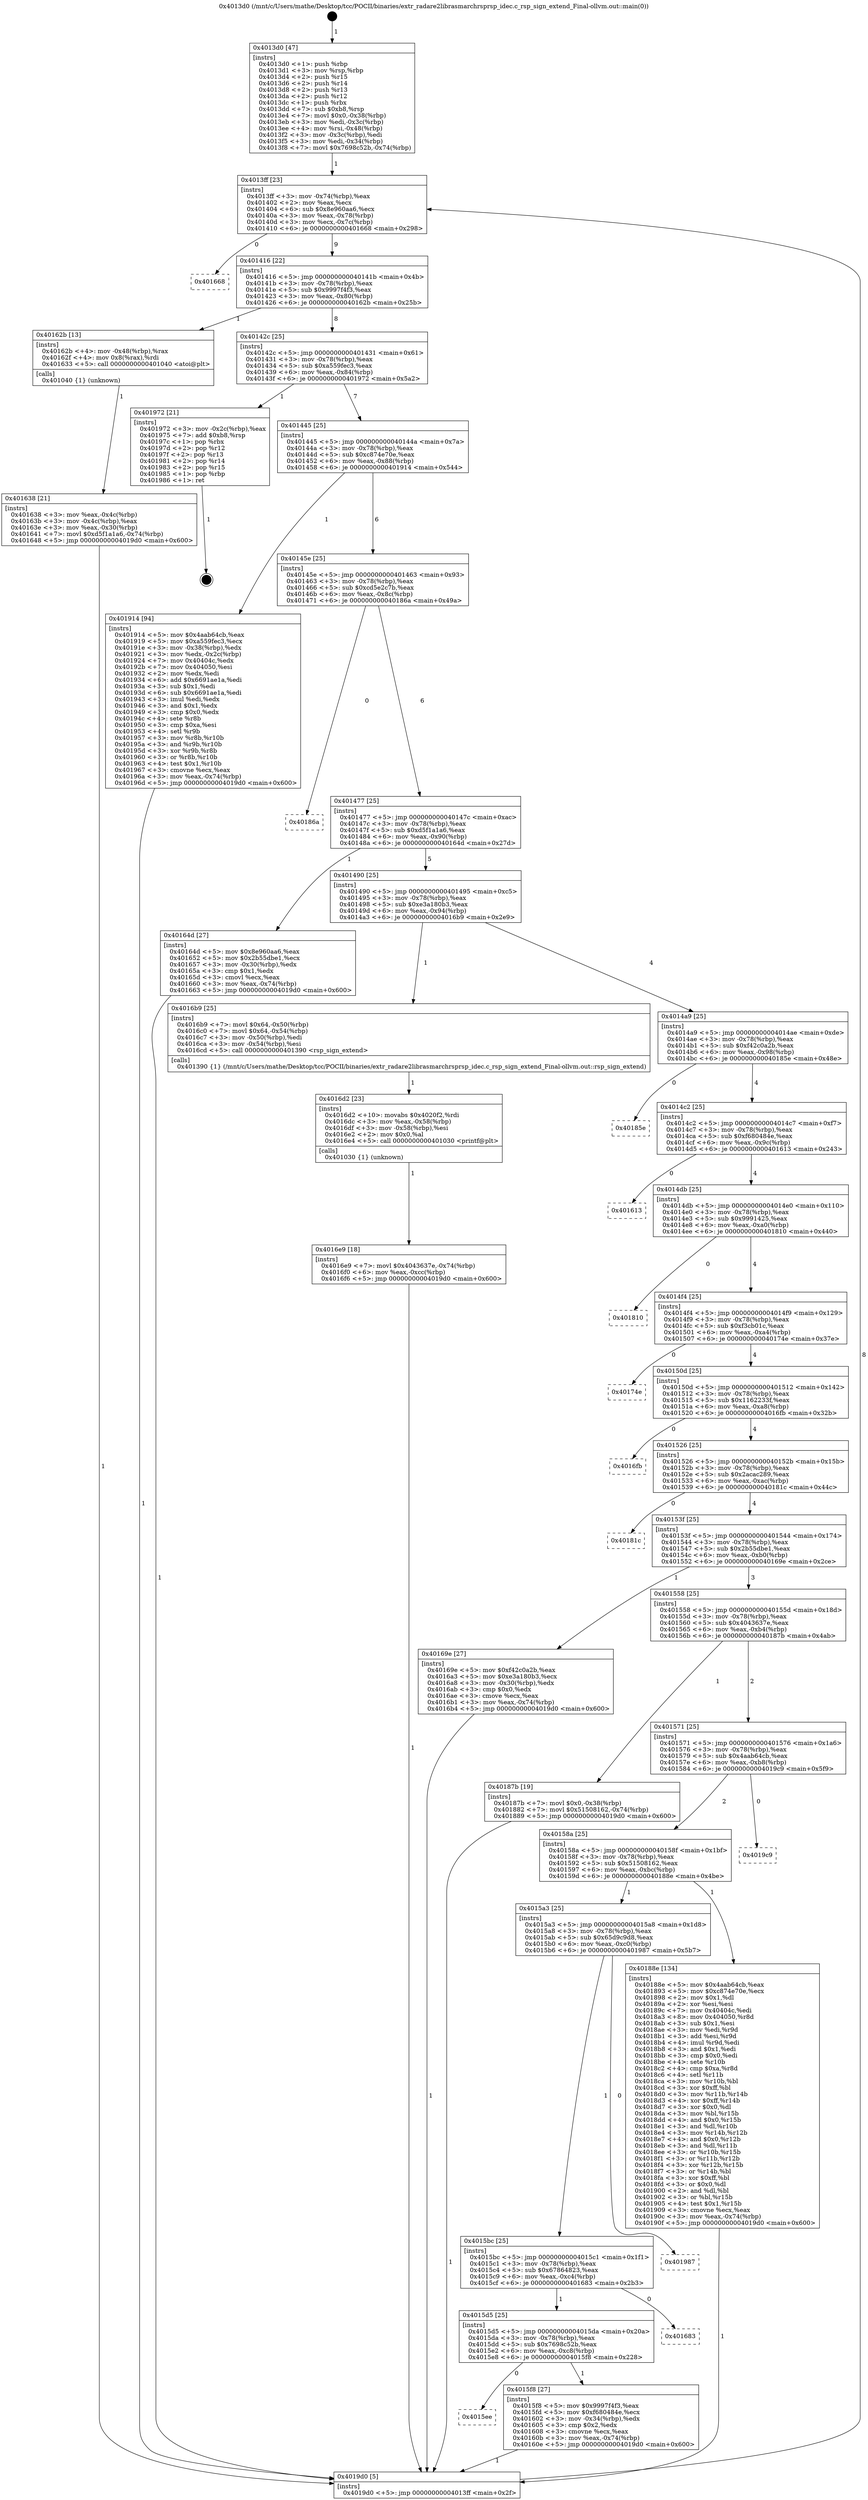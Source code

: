 digraph "0x4013d0" {
  label = "0x4013d0 (/mnt/c/Users/mathe/Desktop/tcc/POCII/binaries/extr_radare2librasmarchrsprsp_idec.c_rsp_sign_extend_Final-ollvm.out::main(0))"
  labelloc = "t"
  node[shape=record]

  Entry [label="",width=0.3,height=0.3,shape=circle,fillcolor=black,style=filled]
  "0x4013ff" [label="{
     0x4013ff [23]\l
     | [instrs]\l
     &nbsp;&nbsp;0x4013ff \<+3\>: mov -0x74(%rbp),%eax\l
     &nbsp;&nbsp;0x401402 \<+2\>: mov %eax,%ecx\l
     &nbsp;&nbsp;0x401404 \<+6\>: sub $0x8e960aa6,%ecx\l
     &nbsp;&nbsp;0x40140a \<+3\>: mov %eax,-0x78(%rbp)\l
     &nbsp;&nbsp;0x40140d \<+3\>: mov %ecx,-0x7c(%rbp)\l
     &nbsp;&nbsp;0x401410 \<+6\>: je 0000000000401668 \<main+0x298\>\l
  }"]
  "0x401668" [label="{
     0x401668\l
  }", style=dashed]
  "0x401416" [label="{
     0x401416 [22]\l
     | [instrs]\l
     &nbsp;&nbsp;0x401416 \<+5\>: jmp 000000000040141b \<main+0x4b\>\l
     &nbsp;&nbsp;0x40141b \<+3\>: mov -0x78(%rbp),%eax\l
     &nbsp;&nbsp;0x40141e \<+5\>: sub $0x9997f4f3,%eax\l
     &nbsp;&nbsp;0x401423 \<+3\>: mov %eax,-0x80(%rbp)\l
     &nbsp;&nbsp;0x401426 \<+6\>: je 000000000040162b \<main+0x25b\>\l
  }"]
  Exit [label="",width=0.3,height=0.3,shape=circle,fillcolor=black,style=filled,peripheries=2]
  "0x40162b" [label="{
     0x40162b [13]\l
     | [instrs]\l
     &nbsp;&nbsp;0x40162b \<+4\>: mov -0x48(%rbp),%rax\l
     &nbsp;&nbsp;0x40162f \<+4\>: mov 0x8(%rax),%rdi\l
     &nbsp;&nbsp;0x401633 \<+5\>: call 0000000000401040 \<atoi@plt\>\l
     | [calls]\l
     &nbsp;&nbsp;0x401040 \{1\} (unknown)\l
  }"]
  "0x40142c" [label="{
     0x40142c [25]\l
     | [instrs]\l
     &nbsp;&nbsp;0x40142c \<+5\>: jmp 0000000000401431 \<main+0x61\>\l
     &nbsp;&nbsp;0x401431 \<+3\>: mov -0x78(%rbp),%eax\l
     &nbsp;&nbsp;0x401434 \<+5\>: sub $0xa559fec3,%eax\l
     &nbsp;&nbsp;0x401439 \<+6\>: mov %eax,-0x84(%rbp)\l
     &nbsp;&nbsp;0x40143f \<+6\>: je 0000000000401972 \<main+0x5a2\>\l
  }"]
  "0x4016e9" [label="{
     0x4016e9 [18]\l
     | [instrs]\l
     &nbsp;&nbsp;0x4016e9 \<+7\>: movl $0x4043637e,-0x74(%rbp)\l
     &nbsp;&nbsp;0x4016f0 \<+6\>: mov %eax,-0xcc(%rbp)\l
     &nbsp;&nbsp;0x4016f6 \<+5\>: jmp 00000000004019d0 \<main+0x600\>\l
  }"]
  "0x401972" [label="{
     0x401972 [21]\l
     | [instrs]\l
     &nbsp;&nbsp;0x401972 \<+3\>: mov -0x2c(%rbp),%eax\l
     &nbsp;&nbsp;0x401975 \<+7\>: add $0xb8,%rsp\l
     &nbsp;&nbsp;0x40197c \<+1\>: pop %rbx\l
     &nbsp;&nbsp;0x40197d \<+2\>: pop %r12\l
     &nbsp;&nbsp;0x40197f \<+2\>: pop %r13\l
     &nbsp;&nbsp;0x401981 \<+2\>: pop %r14\l
     &nbsp;&nbsp;0x401983 \<+2\>: pop %r15\l
     &nbsp;&nbsp;0x401985 \<+1\>: pop %rbp\l
     &nbsp;&nbsp;0x401986 \<+1\>: ret\l
  }"]
  "0x401445" [label="{
     0x401445 [25]\l
     | [instrs]\l
     &nbsp;&nbsp;0x401445 \<+5\>: jmp 000000000040144a \<main+0x7a\>\l
     &nbsp;&nbsp;0x40144a \<+3\>: mov -0x78(%rbp),%eax\l
     &nbsp;&nbsp;0x40144d \<+5\>: sub $0xc874e70e,%eax\l
     &nbsp;&nbsp;0x401452 \<+6\>: mov %eax,-0x88(%rbp)\l
     &nbsp;&nbsp;0x401458 \<+6\>: je 0000000000401914 \<main+0x544\>\l
  }"]
  "0x4016d2" [label="{
     0x4016d2 [23]\l
     | [instrs]\l
     &nbsp;&nbsp;0x4016d2 \<+10\>: movabs $0x4020f2,%rdi\l
     &nbsp;&nbsp;0x4016dc \<+3\>: mov %eax,-0x58(%rbp)\l
     &nbsp;&nbsp;0x4016df \<+3\>: mov -0x58(%rbp),%esi\l
     &nbsp;&nbsp;0x4016e2 \<+2\>: mov $0x0,%al\l
     &nbsp;&nbsp;0x4016e4 \<+5\>: call 0000000000401030 \<printf@plt\>\l
     | [calls]\l
     &nbsp;&nbsp;0x401030 \{1\} (unknown)\l
  }"]
  "0x401914" [label="{
     0x401914 [94]\l
     | [instrs]\l
     &nbsp;&nbsp;0x401914 \<+5\>: mov $0x4aab64cb,%eax\l
     &nbsp;&nbsp;0x401919 \<+5\>: mov $0xa559fec3,%ecx\l
     &nbsp;&nbsp;0x40191e \<+3\>: mov -0x38(%rbp),%edx\l
     &nbsp;&nbsp;0x401921 \<+3\>: mov %edx,-0x2c(%rbp)\l
     &nbsp;&nbsp;0x401924 \<+7\>: mov 0x40404c,%edx\l
     &nbsp;&nbsp;0x40192b \<+7\>: mov 0x404050,%esi\l
     &nbsp;&nbsp;0x401932 \<+2\>: mov %edx,%edi\l
     &nbsp;&nbsp;0x401934 \<+6\>: add $0x6691ae1a,%edi\l
     &nbsp;&nbsp;0x40193a \<+3\>: sub $0x1,%edi\l
     &nbsp;&nbsp;0x40193d \<+6\>: sub $0x6691ae1a,%edi\l
     &nbsp;&nbsp;0x401943 \<+3\>: imul %edi,%edx\l
     &nbsp;&nbsp;0x401946 \<+3\>: and $0x1,%edx\l
     &nbsp;&nbsp;0x401949 \<+3\>: cmp $0x0,%edx\l
     &nbsp;&nbsp;0x40194c \<+4\>: sete %r8b\l
     &nbsp;&nbsp;0x401950 \<+3\>: cmp $0xa,%esi\l
     &nbsp;&nbsp;0x401953 \<+4\>: setl %r9b\l
     &nbsp;&nbsp;0x401957 \<+3\>: mov %r8b,%r10b\l
     &nbsp;&nbsp;0x40195a \<+3\>: and %r9b,%r10b\l
     &nbsp;&nbsp;0x40195d \<+3\>: xor %r9b,%r8b\l
     &nbsp;&nbsp;0x401960 \<+3\>: or %r8b,%r10b\l
     &nbsp;&nbsp;0x401963 \<+4\>: test $0x1,%r10b\l
     &nbsp;&nbsp;0x401967 \<+3\>: cmovne %ecx,%eax\l
     &nbsp;&nbsp;0x40196a \<+3\>: mov %eax,-0x74(%rbp)\l
     &nbsp;&nbsp;0x40196d \<+5\>: jmp 00000000004019d0 \<main+0x600\>\l
  }"]
  "0x40145e" [label="{
     0x40145e [25]\l
     | [instrs]\l
     &nbsp;&nbsp;0x40145e \<+5\>: jmp 0000000000401463 \<main+0x93\>\l
     &nbsp;&nbsp;0x401463 \<+3\>: mov -0x78(%rbp),%eax\l
     &nbsp;&nbsp;0x401466 \<+5\>: sub $0xcd5e2c7b,%eax\l
     &nbsp;&nbsp;0x40146b \<+6\>: mov %eax,-0x8c(%rbp)\l
     &nbsp;&nbsp;0x401471 \<+6\>: je 000000000040186a \<main+0x49a\>\l
  }"]
  "0x401638" [label="{
     0x401638 [21]\l
     | [instrs]\l
     &nbsp;&nbsp;0x401638 \<+3\>: mov %eax,-0x4c(%rbp)\l
     &nbsp;&nbsp;0x40163b \<+3\>: mov -0x4c(%rbp),%eax\l
     &nbsp;&nbsp;0x40163e \<+3\>: mov %eax,-0x30(%rbp)\l
     &nbsp;&nbsp;0x401641 \<+7\>: movl $0xd5f1a1a6,-0x74(%rbp)\l
     &nbsp;&nbsp;0x401648 \<+5\>: jmp 00000000004019d0 \<main+0x600\>\l
  }"]
  "0x40186a" [label="{
     0x40186a\l
  }", style=dashed]
  "0x401477" [label="{
     0x401477 [25]\l
     | [instrs]\l
     &nbsp;&nbsp;0x401477 \<+5\>: jmp 000000000040147c \<main+0xac\>\l
     &nbsp;&nbsp;0x40147c \<+3\>: mov -0x78(%rbp),%eax\l
     &nbsp;&nbsp;0x40147f \<+5\>: sub $0xd5f1a1a6,%eax\l
     &nbsp;&nbsp;0x401484 \<+6\>: mov %eax,-0x90(%rbp)\l
     &nbsp;&nbsp;0x40148a \<+6\>: je 000000000040164d \<main+0x27d\>\l
  }"]
  "0x4013d0" [label="{
     0x4013d0 [47]\l
     | [instrs]\l
     &nbsp;&nbsp;0x4013d0 \<+1\>: push %rbp\l
     &nbsp;&nbsp;0x4013d1 \<+3\>: mov %rsp,%rbp\l
     &nbsp;&nbsp;0x4013d4 \<+2\>: push %r15\l
     &nbsp;&nbsp;0x4013d6 \<+2\>: push %r14\l
     &nbsp;&nbsp;0x4013d8 \<+2\>: push %r13\l
     &nbsp;&nbsp;0x4013da \<+2\>: push %r12\l
     &nbsp;&nbsp;0x4013dc \<+1\>: push %rbx\l
     &nbsp;&nbsp;0x4013dd \<+7\>: sub $0xb8,%rsp\l
     &nbsp;&nbsp;0x4013e4 \<+7\>: movl $0x0,-0x38(%rbp)\l
     &nbsp;&nbsp;0x4013eb \<+3\>: mov %edi,-0x3c(%rbp)\l
     &nbsp;&nbsp;0x4013ee \<+4\>: mov %rsi,-0x48(%rbp)\l
     &nbsp;&nbsp;0x4013f2 \<+3\>: mov -0x3c(%rbp),%edi\l
     &nbsp;&nbsp;0x4013f5 \<+3\>: mov %edi,-0x34(%rbp)\l
     &nbsp;&nbsp;0x4013f8 \<+7\>: movl $0x7698c52b,-0x74(%rbp)\l
  }"]
  "0x40164d" [label="{
     0x40164d [27]\l
     | [instrs]\l
     &nbsp;&nbsp;0x40164d \<+5\>: mov $0x8e960aa6,%eax\l
     &nbsp;&nbsp;0x401652 \<+5\>: mov $0x2b55dbe1,%ecx\l
     &nbsp;&nbsp;0x401657 \<+3\>: mov -0x30(%rbp),%edx\l
     &nbsp;&nbsp;0x40165a \<+3\>: cmp $0x1,%edx\l
     &nbsp;&nbsp;0x40165d \<+3\>: cmovl %ecx,%eax\l
     &nbsp;&nbsp;0x401660 \<+3\>: mov %eax,-0x74(%rbp)\l
     &nbsp;&nbsp;0x401663 \<+5\>: jmp 00000000004019d0 \<main+0x600\>\l
  }"]
  "0x401490" [label="{
     0x401490 [25]\l
     | [instrs]\l
     &nbsp;&nbsp;0x401490 \<+5\>: jmp 0000000000401495 \<main+0xc5\>\l
     &nbsp;&nbsp;0x401495 \<+3\>: mov -0x78(%rbp),%eax\l
     &nbsp;&nbsp;0x401498 \<+5\>: sub $0xe3a180b3,%eax\l
     &nbsp;&nbsp;0x40149d \<+6\>: mov %eax,-0x94(%rbp)\l
     &nbsp;&nbsp;0x4014a3 \<+6\>: je 00000000004016b9 \<main+0x2e9\>\l
  }"]
  "0x4019d0" [label="{
     0x4019d0 [5]\l
     | [instrs]\l
     &nbsp;&nbsp;0x4019d0 \<+5\>: jmp 00000000004013ff \<main+0x2f\>\l
  }"]
  "0x4016b9" [label="{
     0x4016b9 [25]\l
     | [instrs]\l
     &nbsp;&nbsp;0x4016b9 \<+7\>: movl $0x64,-0x50(%rbp)\l
     &nbsp;&nbsp;0x4016c0 \<+7\>: movl $0x64,-0x54(%rbp)\l
     &nbsp;&nbsp;0x4016c7 \<+3\>: mov -0x50(%rbp),%edi\l
     &nbsp;&nbsp;0x4016ca \<+3\>: mov -0x54(%rbp),%esi\l
     &nbsp;&nbsp;0x4016cd \<+5\>: call 0000000000401390 \<rsp_sign_extend\>\l
     | [calls]\l
     &nbsp;&nbsp;0x401390 \{1\} (/mnt/c/Users/mathe/Desktop/tcc/POCII/binaries/extr_radare2librasmarchrsprsp_idec.c_rsp_sign_extend_Final-ollvm.out::rsp_sign_extend)\l
  }"]
  "0x4014a9" [label="{
     0x4014a9 [25]\l
     | [instrs]\l
     &nbsp;&nbsp;0x4014a9 \<+5\>: jmp 00000000004014ae \<main+0xde\>\l
     &nbsp;&nbsp;0x4014ae \<+3\>: mov -0x78(%rbp),%eax\l
     &nbsp;&nbsp;0x4014b1 \<+5\>: sub $0xf42c0a2b,%eax\l
     &nbsp;&nbsp;0x4014b6 \<+6\>: mov %eax,-0x98(%rbp)\l
     &nbsp;&nbsp;0x4014bc \<+6\>: je 000000000040185e \<main+0x48e\>\l
  }"]
  "0x4015ee" [label="{
     0x4015ee\l
  }", style=dashed]
  "0x40185e" [label="{
     0x40185e\l
  }", style=dashed]
  "0x4014c2" [label="{
     0x4014c2 [25]\l
     | [instrs]\l
     &nbsp;&nbsp;0x4014c2 \<+5\>: jmp 00000000004014c7 \<main+0xf7\>\l
     &nbsp;&nbsp;0x4014c7 \<+3\>: mov -0x78(%rbp),%eax\l
     &nbsp;&nbsp;0x4014ca \<+5\>: sub $0xf680484e,%eax\l
     &nbsp;&nbsp;0x4014cf \<+6\>: mov %eax,-0x9c(%rbp)\l
     &nbsp;&nbsp;0x4014d5 \<+6\>: je 0000000000401613 \<main+0x243\>\l
  }"]
  "0x4015f8" [label="{
     0x4015f8 [27]\l
     | [instrs]\l
     &nbsp;&nbsp;0x4015f8 \<+5\>: mov $0x9997f4f3,%eax\l
     &nbsp;&nbsp;0x4015fd \<+5\>: mov $0xf680484e,%ecx\l
     &nbsp;&nbsp;0x401602 \<+3\>: mov -0x34(%rbp),%edx\l
     &nbsp;&nbsp;0x401605 \<+3\>: cmp $0x2,%edx\l
     &nbsp;&nbsp;0x401608 \<+3\>: cmovne %ecx,%eax\l
     &nbsp;&nbsp;0x40160b \<+3\>: mov %eax,-0x74(%rbp)\l
     &nbsp;&nbsp;0x40160e \<+5\>: jmp 00000000004019d0 \<main+0x600\>\l
  }"]
  "0x401613" [label="{
     0x401613\l
  }", style=dashed]
  "0x4014db" [label="{
     0x4014db [25]\l
     | [instrs]\l
     &nbsp;&nbsp;0x4014db \<+5\>: jmp 00000000004014e0 \<main+0x110\>\l
     &nbsp;&nbsp;0x4014e0 \<+3\>: mov -0x78(%rbp),%eax\l
     &nbsp;&nbsp;0x4014e3 \<+5\>: sub $0x9991425,%eax\l
     &nbsp;&nbsp;0x4014e8 \<+6\>: mov %eax,-0xa0(%rbp)\l
     &nbsp;&nbsp;0x4014ee \<+6\>: je 0000000000401810 \<main+0x440\>\l
  }"]
  "0x4015d5" [label="{
     0x4015d5 [25]\l
     | [instrs]\l
     &nbsp;&nbsp;0x4015d5 \<+5\>: jmp 00000000004015da \<main+0x20a\>\l
     &nbsp;&nbsp;0x4015da \<+3\>: mov -0x78(%rbp),%eax\l
     &nbsp;&nbsp;0x4015dd \<+5\>: sub $0x7698c52b,%eax\l
     &nbsp;&nbsp;0x4015e2 \<+6\>: mov %eax,-0xc8(%rbp)\l
     &nbsp;&nbsp;0x4015e8 \<+6\>: je 00000000004015f8 \<main+0x228\>\l
  }"]
  "0x401810" [label="{
     0x401810\l
  }", style=dashed]
  "0x4014f4" [label="{
     0x4014f4 [25]\l
     | [instrs]\l
     &nbsp;&nbsp;0x4014f4 \<+5\>: jmp 00000000004014f9 \<main+0x129\>\l
     &nbsp;&nbsp;0x4014f9 \<+3\>: mov -0x78(%rbp),%eax\l
     &nbsp;&nbsp;0x4014fc \<+5\>: sub $0xf3cb01c,%eax\l
     &nbsp;&nbsp;0x401501 \<+6\>: mov %eax,-0xa4(%rbp)\l
     &nbsp;&nbsp;0x401507 \<+6\>: je 000000000040174e \<main+0x37e\>\l
  }"]
  "0x401683" [label="{
     0x401683\l
  }", style=dashed]
  "0x40174e" [label="{
     0x40174e\l
  }", style=dashed]
  "0x40150d" [label="{
     0x40150d [25]\l
     | [instrs]\l
     &nbsp;&nbsp;0x40150d \<+5\>: jmp 0000000000401512 \<main+0x142\>\l
     &nbsp;&nbsp;0x401512 \<+3\>: mov -0x78(%rbp),%eax\l
     &nbsp;&nbsp;0x401515 \<+5\>: sub $0x1162233f,%eax\l
     &nbsp;&nbsp;0x40151a \<+6\>: mov %eax,-0xa8(%rbp)\l
     &nbsp;&nbsp;0x401520 \<+6\>: je 00000000004016fb \<main+0x32b\>\l
  }"]
  "0x4015bc" [label="{
     0x4015bc [25]\l
     | [instrs]\l
     &nbsp;&nbsp;0x4015bc \<+5\>: jmp 00000000004015c1 \<main+0x1f1\>\l
     &nbsp;&nbsp;0x4015c1 \<+3\>: mov -0x78(%rbp),%eax\l
     &nbsp;&nbsp;0x4015c4 \<+5\>: sub $0x67864823,%eax\l
     &nbsp;&nbsp;0x4015c9 \<+6\>: mov %eax,-0xc4(%rbp)\l
     &nbsp;&nbsp;0x4015cf \<+6\>: je 0000000000401683 \<main+0x2b3\>\l
  }"]
  "0x4016fb" [label="{
     0x4016fb\l
  }", style=dashed]
  "0x401526" [label="{
     0x401526 [25]\l
     | [instrs]\l
     &nbsp;&nbsp;0x401526 \<+5\>: jmp 000000000040152b \<main+0x15b\>\l
     &nbsp;&nbsp;0x40152b \<+3\>: mov -0x78(%rbp),%eax\l
     &nbsp;&nbsp;0x40152e \<+5\>: sub $0x2acac289,%eax\l
     &nbsp;&nbsp;0x401533 \<+6\>: mov %eax,-0xac(%rbp)\l
     &nbsp;&nbsp;0x401539 \<+6\>: je 000000000040181c \<main+0x44c\>\l
  }"]
  "0x401987" [label="{
     0x401987\l
  }", style=dashed]
  "0x40181c" [label="{
     0x40181c\l
  }", style=dashed]
  "0x40153f" [label="{
     0x40153f [25]\l
     | [instrs]\l
     &nbsp;&nbsp;0x40153f \<+5\>: jmp 0000000000401544 \<main+0x174\>\l
     &nbsp;&nbsp;0x401544 \<+3\>: mov -0x78(%rbp),%eax\l
     &nbsp;&nbsp;0x401547 \<+5\>: sub $0x2b55dbe1,%eax\l
     &nbsp;&nbsp;0x40154c \<+6\>: mov %eax,-0xb0(%rbp)\l
     &nbsp;&nbsp;0x401552 \<+6\>: je 000000000040169e \<main+0x2ce\>\l
  }"]
  "0x4015a3" [label="{
     0x4015a3 [25]\l
     | [instrs]\l
     &nbsp;&nbsp;0x4015a3 \<+5\>: jmp 00000000004015a8 \<main+0x1d8\>\l
     &nbsp;&nbsp;0x4015a8 \<+3\>: mov -0x78(%rbp),%eax\l
     &nbsp;&nbsp;0x4015ab \<+5\>: sub $0x65d9c9d8,%eax\l
     &nbsp;&nbsp;0x4015b0 \<+6\>: mov %eax,-0xc0(%rbp)\l
     &nbsp;&nbsp;0x4015b6 \<+6\>: je 0000000000401987 \<main+0x5b7\>\l
  }"]
  "0x40169e" [label="{
     0x40169e [27]\l
     | [instrs]\l
     &nbsp;&nbsp;0x40169e \<+5\>: mov $0xf42c0a2b,%eax\l
     &nbsp;&nbsp;0x4016a3 \<+5\>: mov $0xe3a180b3,%ecx\l
     &nbsp;&nbsp;0x4016a8 \<+3\>: mov -0x30(%rbp),%edx\l
     &nbsp;&nbsp;0x4016ab \<+3\>: cmp $0x0,%edx\l
     &nbsp;&nbsp;0x4016ae \<+3\>: cmove %ecx,%eax\l
     &nbsp;&nbsp;0x4016b1 \<+3\>: mov %eax,-0x74(%rbp)\l
     &nbsp;&nbsp;0x4016b4 \<+5\>: jmp 00000000004019d0 \<main+0x600\>\l
  }"]
  "0x401558" [label="{
     0x401558 [25]\l
     | [instrs]\l
     &nbsp;&nbsp;0x401558 \<+5\>: jmp 000000000040155d \<main+0x18d\>\l
     &nbsp;&nbsp;0x40155d \<+3\>: mov -0x78(%rbp),%eax\l
     &nbsp;&nbsp;0x401560 \<+5\>: sub $0x4043637e,%eax\l
     &nbsp;&nbsp;0x401565 \<+6\>: mov %eax,-0xb4(%rbp)\l
     &nbsp;&nbsp;0x40156b \<+6\>: je 000000000040187b \<main+0x4ab\>\l
  }"]
  "0x40188e" [label="{
     0x40188e [134]\l
     | [instrs]\l
     &nbsp;&nbsp;0x40188e \<+5\>: mov $0x4aab64cb,%eax\l
     &nbsp;&nbsp;0x401893 \<+5\>: mov $0xc874e70e,%ecx\l
     &nbsp;&nbsp;0x401898 \<+2\>: mov $0x1,%dl\l
     &nbsp;&nbsp;0x40189a \<+2\>: xor %esi,%esi\l
     &nbsp;&nbsp;0x40189c \<+7\>: mov 0x40404c,%edi\l
     &nbsp;&nbsp;0x4018a3 \<+8\>: mov 0x404050,%r8d\l
     &nbsp;&nbsp;0x4018ab \<+3\>: sub $0x1,%esi\l
     &nbsp;&nbsp;0x4018ae \<+3\>: mov %edi,%r9d\l
     &nbsp;&nbsp;0x4018b1 \<+3\>: add %esi,%r9d\l
     &nbsp;&nbsp;0x4018b4 \<+4\>: imul %r9d,%edi\l
     &nbsp;&nbsp;0x4018b8 \<+3\>: and $0x1,%edi\l
     &nbsp;&nbsp;0x4018bb \<+3\>: cmp $0x0,%edi\l
     &nbsp;&nbsp;0x4018be \<+4\>: sete %r10b\l
     &nbsp;&nbsp;0x4018c2 \<+4\>: cmp $0xa,%r8d\l
     &nbsp;&nbsp;0x4018c6 \<+4\>: setl %r11b\l
     &nbsp;&nbsp;0x4018ca \<+3\>: mov %r10b,%bl\l
     &nbsp;&nbsp;0x4018cd \<+3\>: xor $0xff,%bl\l
     &nbsp;&nbsp;0x4018d0 \<+3\>: mov %r11b,%r14b\l
     &nbsp;&nbsp;0x4018d3 \<+4\>: xor $0xff,%r14b\l
     &nbsp;&nbsp;0x4018d7 \<+3\>: xor $0x0,%dl\l
     &nbsp;&nbsp;0x4018da \<+3\>: mov %bl,%r15b\l
     &nbsp;&nbsp;0x4018dd \<+4\>: and $0x0,%r15b\l
     &nbsp;&nbsp;0x4018e1 \<+3\>: and %dl,%r10b\l
     &nbsp;&nbsp;0x4018e4 \<+3\>: mov %r14b,%r12b\l
     &nbsp;&nbsp;0x4018e7 \<+4\>: and $0x0,%r12b\l
     &nbsp;&nbsp;0x4018eb \<+3\>: and %dl,%r11b\l
     &nbsp;&nbsp;0x4018ee \<+3\>: or %r10b,%r15b\l
     &nbsp;&nbsp;0x4018f1 \<+3\>: or %r11b,%r12b\l
     &nbsp;&nbsp;0x4018f4 \<+3\>: xor %r12b,%r15b\l
     &nbsp;&nbsp;0x4018f7 \<+3\>: or %r14b,%bl\l
     &nbsp;&nbsp;0x4018fa \<+3\>: xor $0xff,%bl\l
     &nbsp;&nbsp;0x4018fd \<+3\>: or $0x0,%dl\l
     &nbsp;&nbsp;0x401900 \<+2\>: and %dl,%bl\l
     &nbsp;&nbsp;0x401902 \<+3\>: or %bl,%r15b\l
     &nbsp;&nbsp;0x401905 \<+4\>: test $0x1,%r15b\l
     &nbsp;&nbsp;0x401909 \<+3\>: cmovne %ecx,%eax\l
     &nbsp;&nbsp;0x40190c \<+3\>: mov %eax,-0x74(%rbp)\l
     &nbsp;&nbsp;0x40190f \<+5\>: jmp 00000000004019d0 \<main+0x600\>\l
  }"]
  "0x40187b" [label="{
     0x40187b [19]\l
     | [instrs]\l
     &nbsp;&nbsp;0x40187b \<+7\>: movl $0x0,-0x38(%rbp)\l
     &nbsp;&nbsp;0x401882 \<+7\>: movl $0x51508162,-0x74(%rbp)\l
     &nbsp;&nbsp;0x401889 \<+5\>: jmp 00000000004019d0 \<main+0x600\>\l
  }"]
  "0x401571" [label="{
     0x401571 [25]\l
     | [instrs]\l
     &nbsp;&nbsp;0x401571 \<+5\>: jmp 0000000000401576 \<main+0x1a6\>\l
     &nbsp;&nbsp;0x401576 \<+3\>: mov -0x78(%rbp),%eax\l
     &nbsp;&nbsp;0x401579 \<+5\>: sub $0x4aab64cb,%eax\l
     &nbsp;&nbsp;0x40157e \<+6\>: mov %eax,-0xb8(%rbp)\l
     &nbsp;&nbsp;0x401584 \<+6\>: je 00000000004019c9 \<main+0x5f9\>\l
  }"]
  "0x40158a" [label="{
     0x40158a [25]\l
     | [instrs]\l
     &nbsp;&nbsp;0x40158a \<+5\>: jmp 000000000040158f \<main+0x1bf\>\l
     &nbsp;&nbsp;0x40158f \<+3\>: mov -0x78(%rbp),%eax\l
     &nbsp;&nbsp;0x401592 \<+5\>: sub $0x51508162,%eax\l
     &nbsp;&nbsp;0x401597 \<+6\>: mov %eax,-0xbc(%rbp)\l
     &nbsp;&nbsp;0x40159d \<+6\>: je 000000000040188e \<main+0x4be\>\l
  }"]
  "0x4019c9" [label="{
     0x4019c9\l
  }", style=dashed]
  Entry -> "0x4013d0" [label=" 1"]
  "0x4013ff" -> "0x401668" [label=" 0"]
  "0x4013ff" -> "0x401416" [label=" 9"]
  "0x401972" -> Exit [label=" 1"]
  "0x401416" -> "0x40162b" [label=" 1"]
  "0x401416" -> "0x40142c" [label=" 8"]
  "0x401914" -> "0x4019d0" [label=" 1"]
  "0x40142c" -> "0x401972" [label=" 1"]
  "0x40142c" -> "0x401445" [label=" 7"]
  "0x40188e" -> "0x4019d0" [label=" 1"]
  "0x401445" -> "0x401914" [label=" 1"]
  "0x401445" -> "0x40145e" [label=" 6"]
  "0x40187b" -> "0x4019d0" [label=" 1"]
  "0x40145e" -> "0x40186a" [label=" 0"]
  "0x40145e" -> "0x401477" [label=" 6"]
  "0x4016e9" -> "0x4019d0" [label=" 1"]
  "0x401477" -> "0x40164d" [label=" 1"]
  "0x401477" -> "0x401490" [label=" 5"]
  "0x4016d2" -> "0x4016e9" [label=" 1"]
  "0x401490" -> "0x4016b9" [label=" 1"]
  "0x401490" -> "0x4014a9" [label=" 4"]
  "0x4016b9" -> "0x4016d2" [label=" 1"]
  "0x4014a9" -> "0x40185e" [label=" 0"]
  "0x4014a9" -> "0x4014c2" [label=" 4"]
  "0x40169e" -> "0x4019d0" [label=" 1"]
  "0x4014c2" -> "0x401613" [label=" 0"]
  "0x4014c2" -> "0x4014db" [label=" 4"]
  "0x40164d" -> "0x4019d0" [label=" 1"]
  "0x4014db" -> "0x401810" [label=" 0"]
  "0x4014db" -> "0x4014f4" [label=" 4"]
  "0x40162b" -> "0x401638" [label=" 1"]
  "0x4014f4" -> "0x40174e" [label=" 0"]
  "0x4014f4" -> "0x40150d" [label=" 4"]
  "0x4019d0" -> "0x4013ff" [label=" 8"]
  "0x40150d" -> "0x4016fb" [label=" 0"]
  "0x40150d" -> "0x401526" [label=" 4"]
  "0x4015f8" -> "0x4019d0" [label=" 1"]
  "0x401526" -> "0x40181c" [label=" 0"]
  "0x401526" -> "0x40153f" [label=" 4"]
  "0x4015d5" -> "0x4015ee" [label=" 0"]
  "0x40153f" -> "0x40169e" [label=" 1"]
  "0x40153f" -> "0x401558" [label=" 3"]
  "0x401638" -> "0x4019d0" [label=" 1"]
  "0x401558" -> "0x40187b" [label=" 1"]
  "0x401558" -> "0x401571" [label=" 2"]
  "0x4015bc" -> "0x4015d5" [label=" 1"]
  "0x401571" -> "0x4019c9" [label=" 0"]
  "0x401571" -> "0x40158a" [label=" 2"]
  "0x4015bc" -> "0x401683" [label=" 0"]
  "0x40158a" -> "0x40188e" [label=" 1"]
  "0x40158a" -> "0x4015a3" [label=" 1"]
  "0x4015d5" -> "0x4015f8" [label=" 1"]
  "0x4015a3" -> "0x401987" [label=" 0"]
  "0x4015a3" -> "0x4015bc" [label=" 1"]
  "0x4013d0" -> "0x4013ff" [label=" 1"]
}
